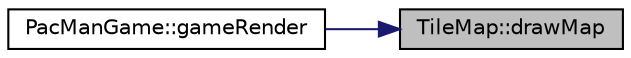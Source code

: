 digraph "TileMap::drawMap"
{
 // LATEX_PDF_SIZE
  bgcolor="transparent";
  edge [fontname="Helvetica",fontsize="10",labelfontname="Helvetica",labelfontsize="10"];
  node [fontname="Helvetica",fontsize="10",shape=record];
  rankdir="RL";
  Node1 [label="TileMap::drawMap",height=0.2,width=0.4,color="black", fillcolor="grey75", style="filled", fontcolor="black",tooltip="Draws the map to the screen based on the given tile preset and the map file."];
  Node1 -> Node2 [dir="back",color="midnightblue",fontsize="10",style="solid",fontname="Helvetica"];
  Node2 [label="PacManGame::gameRender",height=0.2,width=0.4,color="black",URL="$class_pac_man_game.html#a90289006409e0c0917d833c9effef1a3",tooltip="Handles rendering items every frame."];
}
